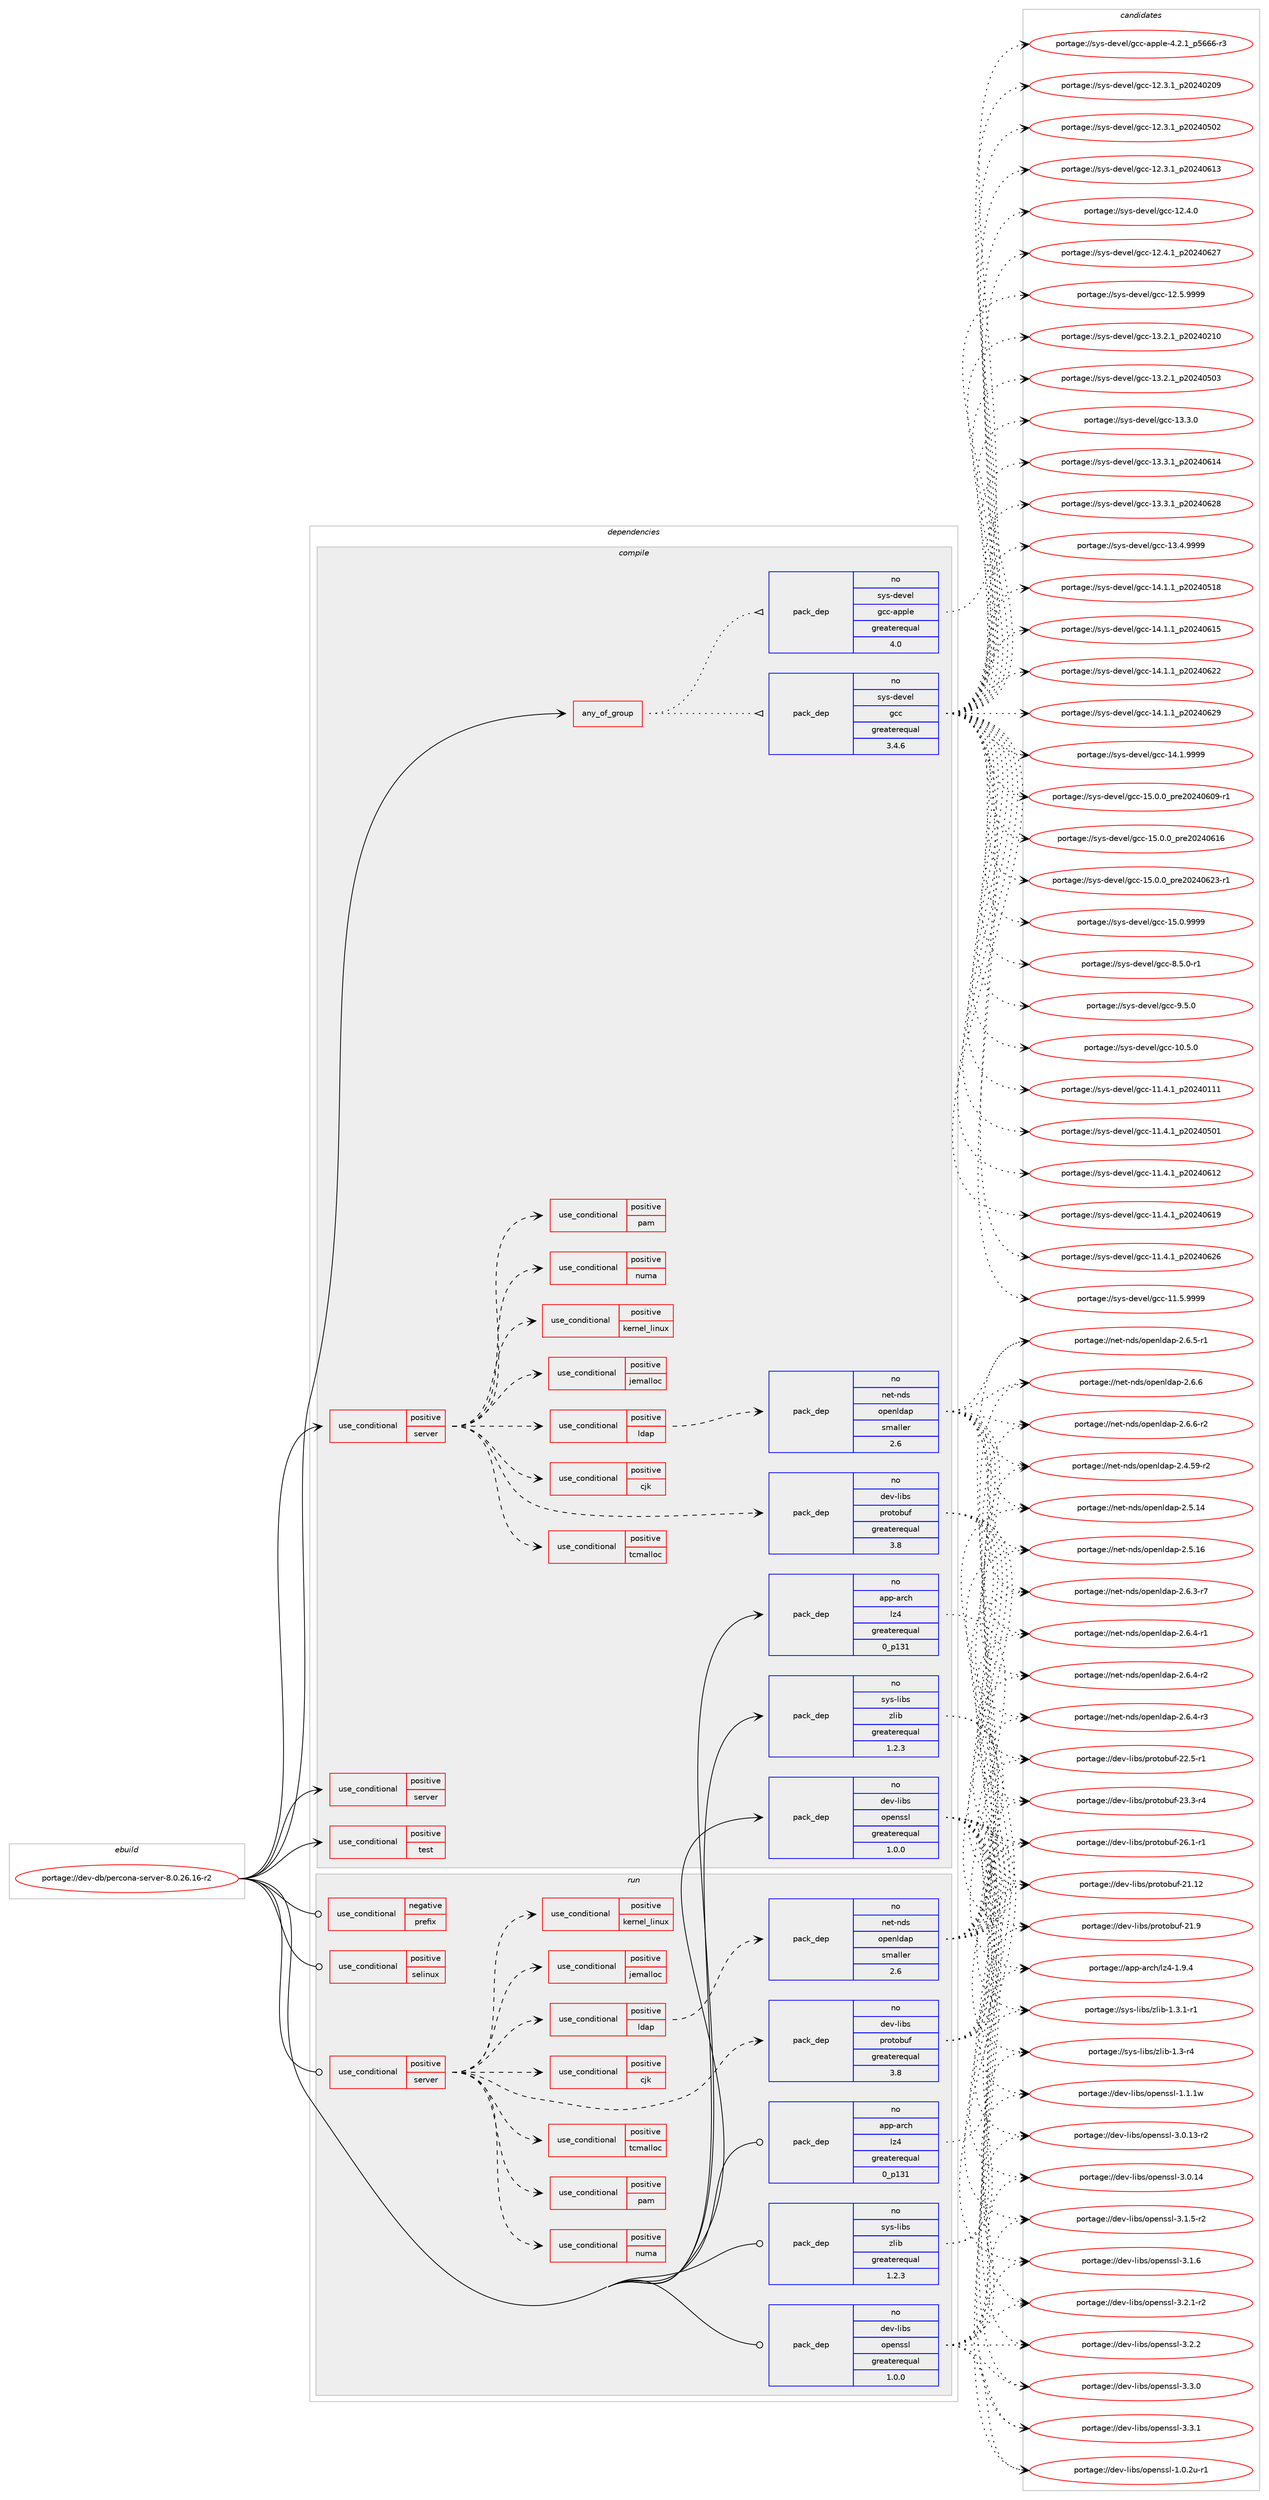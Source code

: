 digraph prolog {

# *************
# Graph options
# *************

newrank=true;
concentrate=true;
compound=true;
graph [rankdir=LR,fontname=Helvetica,fontsize=10,ranksep=1.5];#, ranksep=2.5, nodesep=0.2];
edge  [arrowhead=vee];
node  [fontname=Helvetica,fontsize=10];

# **********
# The ebuild
# **********

subgraph cluster_leftcol {
color=gray;
rank=same;
label=<<i>ebuild</i>>;
id [label="portage://dev-db/percona-server-8.0.26.16-r2", color=red, width=4, href="../dev-db/percona-server-8.0.26.16-r2.svg"];
}

# ****************
# The dependencies
# ****************

subgraph cluster_midcol {
color=gray;
label=<<i>dependencies</i>>;
subgraph cluster_compile {
fillcolor="#eeeeee";
style=filled;
label=<<i>compile</i>>;
subgraph any859 {
dependency31116 [label=<<TABLE BORDER="0" CELLBORDER="1" CELLSPACING="0" CELLPADDING="4"><TR><TD CELLPADDING="10">any_of_group</TD></TR></TABLE>>, shape=none, color=red];subgraph pack12798 {
dependency31117 [label=<<TABLE BORDER="0" CELLBORDER="1" CELLSPACING="0" CELLPADDING="4" WIDTH="220"><TR><TD ROWSPAN="6" CELLPADDING="30">pack_dep</TD></TR><TR><TD WIDTH="110">no</TD></TR><TR><TD>sys-devel</TD></TR><TR><TD>gcc</TD></TR><TR><TD>greaterequal</TD></TR><TR><TD>3.4.6</TD></TR></TABLE>>, shape=none, color=blue];
}
dependency31116:e -> dependency31117:w [weight=20,style="dotted",arrowhead="oinv"];
subgraph pack12799 {
dependency31118 [label=<<TABLE BORDER="0" CELLBORDER="1" CELLSPACING="0" CELLPADDING="4" WIDTH="220"><TR><TD ROWSPAN="6" CELLPADDING="30">pack_dep</TD></TR><TR><TD WIDTH="110">no</TD></TR><TR><TD>sys-devel</TD></TR><TR><TD>gcc-apple</TD></TR><TR><TD>greaterequal</TD></TR><TR><TD>4.0</TD></TR></TABLE>>, shape=none, color=blue];
}
dependency31116:e -> dependency31118:w [weight=20,style="dotted",arrowhead="oinv"];
}
id:e -> dependency31116:w [weight=20,style="solid",arrowhead="vee"];
subgraph cond17404 {
dependency31119 [label=<<TABLE BORDER="0" CELLBORDER="1" CELLSPACING="0" CELLPADDING="4"><TR><TD ROWSPAN="3" CELLPADDING="10">use_conditional</TD></TR><TR><TD>positive</TD></TR><TR><TD>server</TD></TR></TABLE>>, shape=none, color=red];
# *** BEGIN UNKNOWN DEPENDENCY TYPE (TODO) ***
# dependency31119 -> package_dependency(portage://dev-db/percona-server-8.0.26.16-r2,install,no,dev-libs,icu,none,[,,],any_same_slot,[])
# *** END UNKNOWN DEPENDENCY TYPE (TODO) ***

# *** BEGIN UNKNOWN DEPENDENCY TYPE (TODO) ***
# dependency31119 -> package_dependency(portage://dev-db/percona-server-8.0.26.16-r2,install,no,dev-libs,libevent,none,[,,],any_same_slot,[use(enable(ssl),none),use(enable(threads),positive)])
# *** END UNKNOWN DEPENDENCY TYPE (TODO) ***

subgraph pack12800 {
dependency31120 [label=<<TABLE BORDER="0" CELLBORDER="1" CELLSPACING="0" CELLPADDING="4" WIDTH="220"><TR><TD ROWSPAN="6" CELLPADDING="30">pack_dep</TD></TR><TR><TD WIDTH="110">no</TD></TR><TR><TD>dev-libs</TD></TR><TR><TD>protobuf</TD></TR><TR><TD>greaterequal</TD></TR><TR><TD>3.8</TD></TR></TABLE>>, shape=none, color=blue];
}
dependency31119:e -> dependency31120:w [weight=20,style="dashed",arrowhead="vee"];
# *** BEGIN UNKNOWN DEPENDENCY TYPE (TODO) ***
# dependency31119 -> package_dependency(portage://dev-db/percona-server-8.0.26.16-r2,install,no,net-libs,libtirpc,none,[,,],any_same_slot,[])
# *** END UNKNOWN DEPENDENCY TYPE (TODO) ***

# *** BEGIN UNKNOWN DEPENDENCY TYPE (TODO) ***
# dependency31119 -> package_dependency(portage://dev-db/percona-server-8.0.26.16-r2,install,no,net-misc,curl,none,[,,],any_same_slot,[])
# *** END UNKNOWN DEPENDENCY TYPE (TODO) ***

subgraph cond17405 {
dependency31121 [label=<<TABLE BORDER="0" CELLBORDER="1" CELLSPACING="0" CELLPADDING="4"><TR><TD ROWSPAN="3" CELLPADDING="10">use_conditional</TD></TR><TR><TD>positive</TD></TR><TR><TD>cjk</TD></TR></TABLE>>, shape=none, color=red];
# *** BEGIN UNKNOWN DEPENDENCY TYPE (TODO) ***
# dependency31121 -> package_dependency(portage://dev-db/percona-server-8.0.26.16-r2,install,no,app-text,mecab,none,[,,],any_same_slot,[])
# *** END UNKNOWN DEPENDENCY TYPE (TODO) ***

}
dependency31119:e -> dependency31121:w [weight=20,style="dashed",arrowhead="vee"];
subgraph cond17406 {
dependency31122 [label=<<TABLE BORDER="0" CELLBORDER="1" CELLSPACING="0" CELLPADDING="4"><TR><TD ROWSPAN="3" CELLPADDING="10">use_conditional</TD></TR><TR><TD>positive</TD></TR><TR><TD>ldap</TD></TR></TABLE>>, shape=none, color=red];
# *** BEGIN UNKNOWN DEPENDENCY TYPE (TODO) ***
# dependency31122 -> package_dependency(portage://dev-db/percona-server-8.0.26.16-r2,install,no,dev-libs,cyrus-sasl,none,[,,],[],[])
# *** END UNKNOWN DEPENDENCY TYPE (TODO) ***

subgraph pack12801 {
dependency31123 [label=<<TABLE BORDER="0" CELLBORDER="1" CELLSPACING="0" CELLPADDING="4" WIDTH="220"><TR><TD ROWSPAN="6" CELLPADDING="30">pack_dep</TD></TR><TR><TD WIDTH="110">no</TD></TR><TR><TD>net-nds</TD></TR><TR><TD>openldap</TD></TR><TR><TD>smaller</TD></TR><TR><TD>2.6</TD></TR></TABLE>>, shape=none, color=blue];
}
dependency31122:e -> dependency31123:w [weight=20,style="dashed",arrowhead="vee"];
}
dependency31119:e -> dependency31122:w [weight=20,style="dashed",arrowhead="vee"];
subgraph cond17407 {
dependency31124 [label=<<TABLE BORDER="0" CELLBORDER="1" CELLSPACING="0" CELLPADDING="4"><TR><TD ROWSPAN="3" CELLPADDING="10">use_conditional</TD></TR><TR><TD>positive</TD></TR><TR><TD>jemalloc</TD></TR></TABLE>>, shape=none, color=red];
# *** BEGIN UNKNOWN DEPENDENCY TYPE (TODO) ***
# dependency31124 -> package_dependency(portage://dev-db/percona-server-8.0.26.16-r2,install,no,dev-libs,jemalloc,none,[,,],[slot(0),equal],[])
# *** END UNKNOWN DEPENDENCY TYPE (TODO) ***

}
dependency31119:e -> dependency31124:w [weight=20,style="dashed",arrowhead="vee"];
subgraph cond17408 {
dependency31125 [label=<<TABLE BORDER="0" CELLBORDER="1" CELLSPACING="0" CELLPADDING="4"><TR><TD ROWSPAN="3" CELLPADDING="10">use_conditional</TD></TR><TR><TD>positive</TD></TR><TR><TD>kernel_linux</TD></TR></TABLE>>, shape=none, color=red];
# *** BEGIN UNKNOWN DEPENDENCY TYPE (TODO) ***
# dependency31125 -> package_dependency(portage://dev-db/percona-server-8.0.26.16-r2,install,no,dev-libs,libaio,none,[,,],[slot(0),equal],[])
# *** END UNKNOWN DEPENDENCY TYPE (TODO) ***

# *** BEGIN UNKNOWN DEPENDENCY TYPE (TODO) ***
# dependency31125 -> package_dependency(portage://dev-db/percona-server-8.0.26.16-r2,install,no,sys-process,procps,none,[,,],[slot(0),equal],[])
# *** END UNKNOWN DEPENDENCY TYPE (TODO) ***

}
dependency31119:e -> dependency31125:w [weight=20,style="dashed",arrowhead="vee"];
subgraph cond17409 {
dependency31126 [label=<<TABLE BORDER="0" CELLBORDER="1" CELLSPACING="0" CELLPADDING="4"><TR><TD ROWSPAN="3" CELLPADDING="10">use_conditional</TD></TR><TR><TD>positive</TD></TR><TR><TD>numa</TD></TR></TABLE>>, shape=none, color=red];
# *** BEGIN UNKNOWN DEPENDENCY TYPE (TODO) ***
# dependency31126 -> package_dependency(portage://dev-db/percona-server-8.0.26.16-r2,install,no,sys-process,numactl,none,[,,],[],[])
# *** END UNKNOWN DEPENDENCY TYPE (TODO) ***

}
dependency31119:e -> dependency31126:w [weight=20,style="dashed",arrowhead="vee"];
subgraph cond17410 {
dependency31127 [label=<<TABLE BORDER="0" CELLBORDER="1" CELLSPACING="0" CELLPADDING="4"><TR><TD ROWSPAN="3" CELLPADDING="10">use_conditional</TD></TR><TR><TD>positive</TD></TR><TR><TD>pam</TD></TR></TABLE>>, shape=none, color=red];
# *** BEGIN UNKNOWN DEPENDENCY TYPE (TODO) ***
# dependency31127 -> package_dependency(portage://dev-db/percona-server-8.0.26.16-r2,install,no,sys-libs,pam,none,[,,],[slot(0),equal],[])
# *** END UNKNOWN DEPENDENCY TYPE (TODO) ***

}
dependency31119:e -> dependency31127:w [weight=20,style="dashed",arrowhead="vee"];
subgraph cond17411 {
dependency31128 [label=<<TABLE BORDER="0" CELLBORDER="1" CELLSPACING="0" CELLPADDING="4"><TR><TD ROWSPAN="3" CELLPADDING="10">use_conditional</TD></TR><TR><TD>positive</TD></TR><TR><TD>tcmalloc</TD></TR></TABLE>>, shape=none, color=red];
# *** BEGIN UNKNOWN DEPENDENCY TYPE (TODO) ***
# dependency31128 -> package_dependency(portage://dev-db/percona-server-8.0.26.16-r2,install,no,dev-util,google-perftools,none,[,,],[slot(0),equal],[])
# *** END UNKNOWN DEPENDENCY TYPE (TODO) ***

}
dependency31119:e -> dependency31128:w [weight=20,style="dashed",arrowhead="vee"];
}
id:e -> dependency31119:w [weight=20,style="solid",arrowhead="vee"];
subgraph cond17412 {
dependency31129 [label=<<TABLE BORDER="0" CELLBORDER="1" CELLSPACING="0" CELLPADDING="4"><TR><TD ROWSPAN="3" CELLPADDING="10">use_conditional</TD></TR><TR><TD>positive</TD></TR><TR><TD>server</TD></TR></TABLE>>, shape=none, color=red];
# *** BEGIN UNKNOWN DEPENDENCY TYPE (TODO) ***
# dependency31129 -> package_dependency(portage://dev-db/percona-server-8.0.26.16-r2,install,no,net-libs,rpcsvc-proto,none,[,,],[],[])
# *** END UNKNOWN DEPENDENCY TYPE (TODO) ***

}
id:e -> dependency31129:w [weight=20,style="solid",arrowhead="vee"];
subgraph cond17413 {
dependency31130 [label=<<TABLE BORDER="0" CELLBORDER="1" CELLSPACING="0" CELLPADDING="4"><TR><TD ROWSPAN="3" CELLPADDING="10">use_conditional</TD></TR><TR><TD>positive</TD></TR><TR><TD>test</TD></TR></TABLE>>, shape=none, color=red];
# *** BEGIN UNKNOWN DEPENDENCY TYPE (TODO) ***
# dependency31130 -> package_dependency(portage://dev-db/percona-server-8.0.26.16-r2,install,no,acct-group,mysql,none,[,,],[],[])
# *** END UNKNOWN DEPENDENCY TYPE (TODO) ***

# *** BEGIN UNKNOWN DEPENDENCY TYPE (TODO) ***
# dependency31130 -> package_dependency(portage://dev-db/percona-server-8.0.26.16-r2,install,no,acct-user,mysql,none,[,,],[],[])
# *** END UNKNOWN DEPENDENCY TYPE (TODO) ***

# *** BEGIN UNKNOWN DEPENDENCY TYPE (TODO) ***
# dependency31130 -> package_dependency(portage://dev-db/percona-server-8.0.26.16-r2,install,no,dev-perl,JSON,none,[,,],[],[])
# *** END UNKNOWN DEPENDENCY TYPE (TODO) ***

}
id:e -> dependency31130:w [weight=20,style="solid",arrowhead="vee"];
# *** BEGIN UNKNOWN DEPENDENCY TYPE (TODO) ***
# id -> package_dependency(portage://dev-db/percona-server-8.0.26.16-r2,install,no,app-alternatives,yacc,none,[,,],[],[])
# *** END UNKNOWN DEPENDENCY TYPE (TODO) ***

subgraph pack12802 {
dependency31131 [label=<<TABLE BORDER="0" CELLBORDER="1" CELLSPACING="0" CELLPADDING="4" WIDTH="220"><TR><TD ROWSPAN="6" CELLPADDING="30">pack_dep</TD></TR><TR><TD WIDTH="110">no</TD></TR><TR><TD>app-arch</TD></TR><TR><TD>lz4</TD></TR><TR><TD>greaterequal</TD></TR><TR><TD>0_p131</TD></TR></TABLE>>, shape=none, color=blue];
}
id:e -> dependency31131:w [weight=20,style="solid",arrowhead="vee"];
# *** BEGIN UNKNOWN DEPENDENCY TYPE (TODO) ***
# id -> package_dependency(portage://dev-db/percona-server-8.0.26.16-r2,install,no,app-arch,zstd,none,[,,],any_same_slot,[])
# *** END UNKNOWN DEPENDENCY TYPE (TODO) ***

subgraph pack12803 {
dependency31132 [label=<<TABLE BORDER="0" CELLBORDER="1" CELLSPACING="0" CELLPADDING="4" WIDTH="220"><TR><TD ROWSPAN="6" CELLPADDING="30">pack_dep</TD></TR><TR><TD WIDTH="110">no</TD></TR><TR><TD>dev-libs</TD></TR><TR><TD>openssl</TD></TR><TR><TD>greaterequal</TD></TR><TR><TD>1.0.0</TD></TR></TABLE>>, shape=none, color=blue];
}
id:e -> dependency31132:w [weight=20,style="solid",arrowhead="vee"];
# *** BEGIN UNKNOWN DEPENDENCY TYPE (TODO) ***
# id -> package_dependency(portage://dev-db/percona-server-8.0.26.16-r2,install,no,sys-libs,ncurses,none,[,,],[slot(0),equal],[])
# *** END UNKNOWN DEPENDENCY TYPE (TODO) ***

subgraph pack12804 {
dependency31133 [label=<<TABLE BORDER="0" CELLBORDER="1" CELLSPACING="0" CELLPADDING="4" WIDTH="220"><TR><TD ROWSPAN="6" CELLPADDING="30">pack_dep</TD></TR><TR><TD WIDTH="110">no</TD></TR><TR><TD>sys-libs</TD></TR><TR><TD>zlib</TD></TR><TR><TD>greaterequal</TD></TR><TR><TD>1.2.3</TD></TR></TABLE>>, shape=none, color=blue];
}
id:e -> dependency31133:w [weight=20,style="solid",arrowhead="vee"];
}
subgraph cluster_compileandrun {
fillcolor="#eeeeee";
style=filled;
label=<<i>compile and run</i>>;
}
subgraph cluster_run {
fillcolor="#eeeeee";
style=filled;
label=<<i>run</i>>;
subgraph cond17414 {
dependency31134 [label=<<TABLE BORDER="0" CELLBORDER="1" CELLSPACING="0" CELLPADDING="4"><TR><TD ROWSPAN="3" CELLPADDING="10">use_conditional</TD></TR><TR><TD>negative</TD></TR><TR><TD>prefix</TD></TR></TABLE>>, shape=none, color=red];
# *** BEGIN UNKNOWN DEPENDENCY TYPE (TODO) ***
# dependency31134 -> package_dependency(portage://dev-db/percona-server-8.0.26.16-r2,run,no,acct-group,mysql,none,[,,],[],[])
# *** END UNKNOWN DEPENDENCY TYPE (TODO) ***

# *** BEGIN UNKNOWN DEPENDENCY TYPE (TODO) ***
# dependency31134 -> package_dependency(portage://dev-db/percona-server-8.0.26.16-r2,run,no,acct-user,mysql,none,[,,],[],[])
# *** END UNKNOWN DEPENDENCY TYPE (TODO) ***

# *** BEGIN UNKNOWN DEPENDENCY TYPE (TODO) ***
# dependency31134 -> package_dependency(portage://dev-db/percona-server-8.0.26.16-r2,run,no,dev-db,mysql-init-scripts,none,[,,],[],[])
# *** END UNKNOWN DEPENDENCY TYPE (TODO) ***

}
id:e -> dependency31134:w [weight=20,style="solid",arrowhead="odot"];
subgraph cond17415 {
dependency31135 [label=<<TABLE BORDER="0" CELLBORDER="1" CELLSPACING="0" CELLPADDING="4"><TR><TD ROWSPAN="3" CELLPADDING="10">use_conditional</TD></TR><TR><TD>positive</TD></TR><TR><TD>selinux</TD></TR></TABLE>>, shape=none, color=red];
# *** BEGIN UNKNOWN DEPENDENCY TYPE (TODO) ***
# dependency31135 -> package_dependency(portage://dev-db/percona-server-8.0.26.16-r2,run,no,sec-policy,selinux-mysql,none,[,,],[],[])
# *** END UNKNOWN DEPENDENCY TYPE (TODO) ***

}
id:e -> dependency31135:w [weight=20,style="solid",arrowhead="odot"];
subgraph cond17416 {
dependency31136 [label=<<TABLE BORDER="0" CELLBORDER="1" CELLSPACING="0" CELLPADDING="4"><TR><TD ROWSPAN="3" CELLPADDING="10">use_conditional</TD></TR><TR><TD>positive</TD></TR><TR><TD>server</TD></TR></TABLE>>, shape=none, color=red];
# *** BEGIN UNKNOWN DEPENDENCY TYPE (TODO) ***
# dependency31136 -> package_dependency(portage://dev-db/percona-server-8.0.26.16-r2,run,no,dev-libs,icu,none,[,,],any_same_slot,[])
# *** END UNKNOWN DEPENDENCY TYPE (TODO) ***

# *** BEGIN UNKNOWN DEPENDENCY TYPE (TODO) ***
# dependency31136 -> package_dependency(portage://dev-db/percona-server-8.0.26.16-r2,run,no,dev-libs,libevent,none,[,,],any_same_slot,[use(enable(ssl),none),use(enable(threads),positive)])
# *** END UNKNOWN DEPENDENCY TYPE (TODO) ***

subgraph pack12805 {
dependency31137 [label=<<TABLE BORDER="0" CELLBORDER="1" CELLSPACING="0" CELLPADDING="4" WIDTH="220"><TR><TD ROWSPAN="6" CELLPADDING="30">pack_dep</TD></TR><TR><TD WIDTH="110">no</TD></TR><TR><TD>dev-libs</TD></TR><TR><TD>protobuf</TD></TR><TR><TD>greaterequal</TD></TR><TR><TD>3.8</TD></TR></TABLE>>, shape=none, color=blue];
}
dependency31136:e -> dependency31137:w [weight=20,style="dashed",arrowhead="vee"];
# *** BEGIN UNKNOWN DEPENDENCY TYPE (TODO) ***
# dependency31136 -> package_dependency(portage://dev-db/percona-server-8.0.26.16-r2,run,no,net-libs,libtirpc,none,[,,],any_same_slot,[])
# *** END UNKNOWN DEPENDENCY TYPE (TODO) ***

# *** BEGIN UNKNOWN DEPENDENCY TYPE (TODO) ***
# dependency31136 -> package_dependency(portage://dev-db/percona-server-8.0.26.16-r2,run,no,net-misc,curl,none,[,,],any_same_slot,[])
# *** END UNKNOWN DEPENDENCY TYPE (TODO) ***

subgraph cond17417 {
dependency31138 [label=<<TABLE BORDER="0" CELLBORDER="1" CELLSPACING="0" CELLPADDING="4"><TR><TD ROWSPAN="3" CELLPADDING="10">use_conditional</TD></TR><TR><TD>positive</TD></TR><TR><TD>cjk</TD></TR></TABLE>>, shape=none, color=red];
# *** BEGIN UNKNOWN DEPENDENCY TYPE (TODO) ***
# dependency31138 -> package_dependency(portage://dev-db/percona-server-8.0.26.16-r2,run,no,app-text,mecab,none,[,,],any_same_slot,[])
# *** END UNKNOWN DEPENDENCY TYPE (TODO) ***

}
dependency31136:e -> dependency31138:w [weight=20,style="dashed",arrowhead="vee"];
subgraph cond17418 {
dependency31139 [label=<<TABLE BORDER="0" CELLBORDER="1" CELLSPACING="0" CELLPADDING="4"><TR><TD ROWSPAN="3" CELLPADDING="10">use_conditional</TD></TR><TR><TD>positive</TD></TR><TR><TD>ldap</TD></TR></TABLE>>, shape=none, color=red];
# *** BEGIN UNKNOWN DEPENDENCY TYPE (TODO) ***
# dependency31139 -> package_dependency(portage://dev-db/percona-server-8.0.26.16-r2,run,no,dev-libs,cyrus-sasl,none,[,,],[],[])
# *** END UNKNOWN DEPENDENCY TYPE (TODO) ***

subgraph pack12806 {
dependency31140 [label=<<TABLE BORDER="0" CELLBORDER="1" CELLSPACING="0" CELLPADDING="4" WIDTH="220"><TR><TD ROWSPAN="6" CELLPADDING="30">pack_dep</TD></TR><TR><TD WIDTH="110">no</TD></TR><TR><TD>net-nds</TD></TR><TR><TD>openldap</TD></TR><TR><TD>smaller</TD></TR><TR><TD>2.6</TD></TR></TABLE>>, shape=none, color=blue];
}
dependency31139:e -> dependency31140:w [weight=20,style="dashed",arrowhead="vee"];
}
dependency31136:e -> dependency31139:w [weight=20,style="dashed",arrowhead="vee"];
subgraph cond17419 {
dependency31141 [label=<<TABLE BORDER="0" CELLBORDER="1" CELLSPACING="0" CELLPADDING="4"><TR><TD ROWSPAN="3" CELLPADDING="10">use_conditional</TD></TR><TR><TD>positive</TD></TR><TR><TD>jemalloc</TD></TR></TABLE>>, shape=none, color=red];
# *** BEGIN UNKNOWN DEPENDENCY TYPE (TODO) ***
# dependency31141 -> package_dependency(portage://dev-db/percona-server-8.0.26.16-r2,run,no,dev-libs,jemalloc,none,[,,],[slot(0),equal],[])
# *** END UNKNOWN DEPENDENCY TYPE (TODO) ***

}
dependency31136:e -> dependency31141:w [weight=20,style="dashed",arrowhead="vee"];
subgraph cond17420 {
dependency31142 [label=<<TABLE BORDER="0" CELLBORDER="1" CELLSPACING="0" CELLPADDING="4"><TR><TD ROWSPAN="3" CELLPADDING="10">use_conditional</TD></TR><TR><TD>positive</TD></TR><TR><TD>kernel_linux</TD></TR></TABLE>>, shape=none, color=red];
# *** BEGIN UNKNOWN DEPENDENCY TYPE (TODO) ***
# dependency31142 -> package_dependency(portage://dev-db/percona-server-8.0.26.16-r2,run,no,dev-libs,libaio,none,[,,],[slot(0),equal],[])
# *** END UNKNOWN DEPENDENCY TYPE (TODO) ***

# *** BEGIN UNKNOWN DEPENDENCY TYPE (TODO) ***
# dependency31142 -> package_dependency(portage://dev-db/percona-server-8.0.26.16-r2,run,no,sys-process,procps,none,[,,],[slot(0),equal],[])
# *** END UNKNOWN DEPENDENCY TYPE (TODO) ***

}
dependency31136:e -> dependency31142:w [weight=20,style="dashed",arrowhead="vee"];
subgraph cond17421 {
dependency31143 [label=<<TABLE BORDER="0" CELLBORDER="1" CELLSPACING="0" CELLPADDING="4"><TR><TD ROWSPAN="3" CELLPADDING="10">use_conditional</TD></TR><TR><TD>positive</TD></TR><TR><TD>numa</TD></TR></TABLE>>, shape=none, color=red];
# *** BEGIN UNKNOWN DEPENDENCY TYPE (TODO) ***
# dependency31143 -> package_dependency(portage://dev-db/percona-server-8.0.26.16-r2,run,no,sys-process,numactl,none,[,,],[],[])
# *** END UNKNOWN DEPENDENCY TYPE (TODO) ***

}
dependency31136:e -> dependency31143:w [weight=20,style="dashed",arrowhead="vee"];
subgraph cond17422 {
dependency31144 [label=<<TABLE BORDER="0" CELLBORDER="1" CELLSPACING="0" CELLPADDING="4"><TR><TD ROWSPAN="3" CELLPADDING="10">use_conditional</TD></TR><TR><TD>positive</TD></TR><TR><TD>pam</TD></TR></TABLE>>, shape=none, color=red];
# *** BEGIN UNKNOWN DEPENDENCY TYPE (TODO) ***
# dependency31144 -> package_dependency(portage://dev-db/percona-server-8.0.26.16-r2,run,no,sys-libs,pam,none,[,,],[slot(0),equal],[])
# *** END UNKNOWN DEPENDENCY TYPE (TODO) ***

}
dependency31136:e -> dependency31144:w [weight=20,style="dashed",arrowhead="vee"];
subgraph cond17423 {
dependency31145 [label=<<TABLE BORDER="0" CELLBORDER="1" CELLSPACING="0" CELLPADDING="4"><TR><TD ROWSPAN="3" CELLPADDING="10">use_conditional</TD></TR><TR><TD>positive</TD></TR><TR><TD>tcmalloc</TD></TR></TABLE>>, shape=none, color=red];
# *** BEGIN UNKNOWN DEPENDENCY TYPE (TODO) ***
# dependency31145 -> package_dependency(portage://dev-db/percona-server-8.0.26.16-r2,run,no,dev-util,google-perftools,none,[,,],[slot(0),equal],[])
# *** END UNKNOWN DEPENDENCY TYPE (TODO) ***

}
dependency31136:e -> dependency31145:w [weight=20,style="dashed",arrowhead="vee"];
}
id:e -> dependency31136:w [weight=20,style="solid",arrowhead="odot"];
subgraph pack12807 {
dependency31146 [label=<<TABLE BORDER="0" CELLBORDER="1" CELLSPACING="0" CELLPADDING="4" WIDTH="220"><TR><TD ROWSPAN="6" CELLPADDING="30">pack_dep</TD></TR><TR><TD WIDTH="110">no</TD></TR><TR><TD>app-arch</TD></TR><TR><TD>lz4</TD></TR><TR><TD>greaterequal</TD></TR><TR><TD>0_p131</TD></TR></TABLE>>, shape=none, color=blue];
}
id:e -> dependency31146:w [weight=20,style="solid",arrowhead="odot"];
# *** BEGIN UNKNOWN DEPENDENCY TYPE (TODO) ***
# id -> package_dependency(portage://dev-db/percona-server-8.0.26.16-r2,run,no,app-arch,zstd,none,[,,],any_same_slot,[])
# *** END UNKNOWN DEPENDENCY TYPE (TODO) ***

subgraph pack12808 {
dependency31147 [label=<<TABLE BORDER="0" CELLBORDER="1" CELLSPACING="0" CELLPADDING="4" WIDTH="220"><TR><TD ROWSPAN="6" CELLPADDING="30">pack_dep</TD></TR><TR><TD WIDTH="110">no</TD></TR><TR><TD>dev-libs</TD></TR><TR><TD>openssl</TD></TR><TR><TD>greaterequal</TD></TR><TR><TD>1.0.0</TD></TR></TABLE>>, shape=none, color=blue];
}
id:e -> dependency31147:w [weight=20,style="solid",arrowhead="odot"];
# *** BEGIN UNKNOWN DEPENDENCY TYPE (TODO) ***
# id -> package_dependency(portage://dev-db/percona-server-8.0.26.16-r2,run,no,sys-libs,ncurses,none,[,,],[slot(0),equal],[])
# *** END UNKNOWN DEPENDENCY TYPE (TODO) ***

subgraph pack12809 {
dependency31148 [label=<<TABLE BORDER="0" CELLBORDER="1" CELLSPACING="0" CELLPADDING="4" WIDTH="220"><TR><TD ROWSPAN="6" CELLPADDING="30">pack_dep</TD></TR><TR><TD WIDTH="110">no</TD></TR><TR><TD>sys-libs</TD></TR><TR><TD>zlib</TD></TR><TR><TD>greaterequal</TD></TR><TR><TD>1.2.3</TD></TR></TABLE>>, shape=none, color=blue];
}
id:e -> dependency31148:w [weight=20,style="solid",arrowhead="odot"];
# *** BEGIN UNKNOWN DEPENDENCY TYPE (TODO) ***
# id -> package_dependency(portage://dev-db/percona-server-8.0.26.16-r2,run,weak,dev-db,mariadb,none,[,,],[],[])
# *** END UNKNOWN DEPENDENCY TYPE (TODO) ***

# *** BEGIN UNKNOWN DEPENDENCY TYPE (TODO) ***
# id -> package_dependency(portage://dev-db/percona-server-8.0.26.16-r2,run,weak,dev-db,mariadb-galera,none,[,,],[],[])
# *** END UNKNOWN DEPENDENCY TYPE (TODO) ***

# *** BEGIN UNKNOWN DEPENDENCY TYPE (TODO) ***
# id -> package_dependency(portage://dev-db/percona-server-8.0.26.16-r2,run,weak,dev-db,mysql,none,[,,],[],[])
# *** END UNKNOWN DEPENDENCY TYPE (TODO) ***

# *** BEGIN UNKNOWN DEPENDENCY TYPE (TODO) ***
# id -> package_dependency(portage://dev-db/percona-server-8.0.26.16-r2,run,weak,dev-db,mysql-cluster,none,[,,],[],[])
# *** END UNKNOWN DEPENDENCY TYPE (TODO) ***

# *** BEGIN UNKNOWN DEPENDENCY TYPE (TODO) ***
# id -> package_dependency(portage://dev-db/percona-server-8.0.26.16-r2,run,weak,dev-db,percona-server,none,[,,],[slot(0)],[])
# *** END UNKNOWN DEPENDENCY TYPE (TODO) ***

# *** BEGIN UNKNOWN DEPENDENCY TYPE (TODO) ***
# id -> package_dependency(portage://dev-db/percona-server-8.0.26.16-r2,run,weak,dev-db,percona-server,none,[,,],[slot(5.7)],[])
# *** END UNKNOWN DEPENDENCY TYPE (TODO) ***

}
}

# **************
# The candidates
# **************

subgraph cluster_choices {
rank=same;
color=gray;
label=<<i>candidates</i>>;

subgraph choice12798 {
color=black;
nodesep=1;
choice1151211154510010111810110847103999945494846534648 [label="portage://sys-devel/gcc-10.5.0", color=red, width=4,href="../sys-devel/gcc-10.5.0.svg"];
choice1151211154510010111810110847103999945494946524649951125048505248494949 [label="portage://sys-devel/gcc-11.4.1_p20240111", color=red, width=4,href="../sys-devel/gcc-11.4.1_p20240111.svg"];
choice1151211154510010111810110847103999945494946524649951125048505248534849 [label="portage://sys-devel/gcc-11.4.1_p20240501", color=red, width=4,href="../sys-devel/gcc-11.4.1_p20240501.svg"];
choice1151211154510010111810110847103999945494946524649951125048505248544950 [label="portage://sys-devel/gcc-11.4.1_p20240612", color=red, width=4,href="../sys-devel/gcc-11.4.1_p20240612.svg"];
choice1151211154510010111810110847103999945494946524649951125048505248544957 [label="portage://sys-devel/gcc-11.4.1_p20240619", color=red, width=4,href="../sys-devel/gcc-11.4.1_p20240619.svg"];
choice1151211154510010111810110847103999945494946524649951125048505248545054 [label="portage://sys-devel/gcc-11.4.1_p20240626", color=red, width=4,href="../sys-devel/gcc-11.4.1_p20240626.svg"];
choice1151211154510010111810110847103999945494946534657575757 [label="portage://sys-devel/gcc-11.5.9999", color=red, width=4,href="../sys-devel/gcc-11.5.9999.svg"];
choice1151211154510010111810110847103999945495046514649951125048505248504857 [label="portage://sys-devel/gcc-12.3.1_p20240209", color=red, width=4,href="../sys-devel/gcc-12.3.1_p20240209.svg"];
choice1151211154510010111810110847103999945495046514649951125048505248534850 [label="portage://sys-devel/gcc-12.3.1_p20240502", color=red, width=4,href="../sys-devel/gcc-12.3.1_p20240502.svg"];
choice1151211154510010111810110847103999945495046514649951125048505248544951 [label="portage://sys-devel/gcc-12.3.1_p20240613", color=red, width=4,href="../sys-devel/gcc-12.3.1_p20240613.svg"];
choice1151211154510010111810110847103999945495046524648 [label="portage://sys-devel/gcc-12.4.0", color=red, width=4,href="../sys-devel/gcc-12.4.0.svg"];
choice1151211154510010111810110847103999945495046524649951125048505248545055 [label="portage://sys-devel/gcc-12.4.1_p20240627", color=red, width=4,href="../sys-devel/gcc-12.4.1_p20240627.svg"];
choice1151211154510010111810110847103999945495046534657575757 [label="portage://sys-devel/gcc-12.5.9999", color=red, width=4,href="../sys-devel/gcc-12.5.9999.svg"];
choice1151211154510010111810110847103999945495146504649951125048505248504948 [label="portage://sys-devel/gcc-13.2.1_p20240210", color=red, width=4,href="../sys-devel/gcc-13.2.1_p20240210.svg"];
choice1151211154510010111810110847103999945495146504649951125048505248534851 [label="portage://sys-devel/gcc-13.2.1_p20240503", color=red, width=4,href="../sys-devel/gcc-13.2.1_p20240503.svg"];
choice1151211154510010111810110847103999945495146514648 [label="portage://sys-devel/gcc-13.3.0", color=red, width=4,href="../sys-devel/gcc-13.3.0.svg"];
choice1151211154510010111810110847103999945495146514649951125048505248544952 [label="portage://sys-devel/gcc-13.3.1_p20240614", color=red, width=4,href="../sys-devel/gcc-13.3.1_p20240614.svg"];
choice1151211154510010111810110847103999945495146514649951125048505248545056 [label="portage://sys-devel/gcc-13.3.1_p20240628", color=red, width=4,href="../sys-devel/gcc-13.3.1_p20240628.svg"];
choice1151211154510010111810110847103999945495146524657575757 [label="portage://sys-devel/gcc-13.4.9999", color=red, width=4,href="../sys-devel/gcc-13.4.9999.svg"];
choice1151211154510010111810110847103999945495246494649951125048505248534956 [label="portage://sys-devel/gcc-14.1.1_p20240518", color=red, width=4,href="../sys-devel/gcc-14.1.1_p20240518.svg"];
choice1151211154510010111810110847103999945495246494649951125048505248544953 [label="portage://sys-devel/gcc-14.1.1_p20240615", color=red, width=4,href="../sys-devel/gcc-14.1.1_p20240615.svg"];
choice1151211154510010111810110847103999945495246494649951125048505248545050 [label="portage://sys-devel/gcc-14.1.1_p20240622", color=red, width=4,href="../sys-devel/gcc-14.1.1_p20240622.svg"];
choice1151211154510010111810110847103999945495246494649951125048505248545057 [label="portage://sys-devel/gcc-14.1.1_p20240629", color=red, width=4,href="../sys-devel/gcc-14.1.1_p20240629.svg"];
choice1151211154510010111810110847103999945495246494657575757 [label="portage://sys-devel/gcc-14.1.9999", color=red, width=4,href="../sys-devel/gcc-14.1.9999.svg"];
choice11512111545100101118101108471039999454953464846489511211410150485052485448574511449 [label="portage://sys-devel/gcc-15.0.0_pre20240609-r1", color=red, width=4,href="../sys-devel/gcc-15.0.0_pre20240609-r1.svg"];
choice1151211154510010111810110847103999945495346484648951121141015048505248544954 [label="portage://sys-devel/gcc-15.0.0_pre20240616", color=red, width=4,href="../sys-devel/gcc-15.0.0_pre20240616.svg"];
choice11512111545100101118101108471039999454953464846489511211410150485052485450514511449 [label="portage://sys-devel/gcc-15.0.0_pre20240623-r1", color=red, width=4,href="../sys-devel/gcc-15.0.0_pre20240623-r1.svg"];
choice1151211154510010111810110847103999945495346484657575757 [label="portage://sys-devel/gcc-15.0.9999", color=red, width=4,href="../sys-devel/gcc-15.0.9999.svg"];
choice115121115451001011181011084710399994556465346484511449 [label="portage://sys-devel/gcc-8.5.0-r1", color=red, width=4,href="../sys-devel/gcc-8.5.0-r1.svg"];
choice11512111545100101118101108471039999455746534648 [label="portage://sys-devel/gcc-9.5.0", color=red, width=4,href="../sys-devel/gcc-9.5.0.svg"];
dependency31117:e -> choice1151211154510010111810110847103999945494846534648:w [style=dotted,weight="100"];
dependency31117:e -> choice1151211154510010111810110847103999945494946524649951125048505248494949:w [style=dotted,weight="100"];
dependency31117:e -> choice1151211154510010111810110847103999945494946524649951125048505248534849:w [style=dotted,weight="100"];
dependency31117:e -> choice1151211154510010111810110847103999945494946524649951125048505248544950:w [style=dotted,weight="100"];
dependency31117:e -> choice1151211154510010111810110847103999945494946524649951125048505248544957:w [style=dotted,weight="100"];
dependency31117:e -> choice1151211154510010111810110847103999945494946524649951125048505248545054:w [style=dotted,weight="100"];
dependency31117:e -> choice1151211154510010111810110847103999945494946534657575757:w [style=dotted,weight="100"];
dependency31117:e -> choice1151211154510010111810110847103999945495046514649951125048505248504857:w [style=dotted,weight="100"];
dependency31117:e -> choice1151211154510010111810110847103999945495046514649951125048505248534850:w [style=dotted,weight="100"];
dependency31117:e -> choice1151211154510010111810110847103999945495046514649951125048505248544951:w [style=dotted,weight="100"];
dependency31117:e -> choice1151211154510010111810110847103999945495046524648:w [style=dotted,weight="100"];
dependency31117:e -> choice1151211154510010111810110847103999945495046524649951125048505248545055:w [style=dotted,weight="100"];
dependency31117:e -> choice1151211154510010111810110847103999945495046534657575757:w [style=dotted,weight="100"];
dependency31117:e -> choice1151211154510010111810110847103999945495146504649951125048505248504948:w [style=dotted,weight="100"];
dependency31117:e -> choice1151211154510010111810110847103999945495146504649951125048505248534851:w [style=dotted,weight="100"];
dependency31117:e -> choice1151211154510010111810110847103999945495146514648:w [style=dotted,weight="100"];
dependency31117:e -> choice1151211154510010111810110847103999945495146514649951125048505248544952:w [style=dotted,weight="100"];
dependency31117:e -> choice1151211154510010111810110847103999945495146514649951125048505248545056:w [style=dotted,weight="100"];
dependency31117:e -> choice1151211154510010111810110847103999945495146524657575757:w [style=dotted,weight="100"];
dependency31117:e -> choice1151211154510010111810110847103999945495246494649951125048505248534956:w [style=dotted,weight="100"];
dependency31117:e -> choice1151211154510010111810110847103999945495246494649951125048505248544953:w [style=dotted,weight="100"];
dependency31117:e -> choice1151211154510010111810110847103999945495246494649951125048505248545050:w [style=dotted,weight="100"];
dependency31117:e -> choice1151211154510010111810110847103999945495246494649951125048505248545057:w [style=dotted,weight="100"];
dependency31117:e -> choice1151211154510010111810110847103999945495246494657575757:w [style=dotted,weight="100"];
dependency31117:e -> choice11512111545100101118101108471039999454953464846489511211410150485052485448574511449:w [style=dotted,weight="100"];
dependency31117:e -> choice1151211154510010111810110847103999945495346484648951121141015048505248544954:w [style=dotted,weight="100"];
dependency31117:e -> choice11512111545100101118101108471039999454953464846489511211410150485052485450514511449:w [style=dotted,weight="100"];
dependency31117:e -> choice1151211154510010111810110847103999945495346484657575757:w [style=dotted,weight="100"];
dependency31117:e -> choice115121115451001011181011084710399994556465346484511449:w [style=dotted,weight="100"];
dependency31117:e -> choice11512111545100101118101108471039999455746534648:w [style=dotted,weight="100"];
}
subgraph choice12799 {
color=black;
nodesep=1;
choice11512111545100101118101108471039999459711211210810145524650464995112535454544511451 [label="portage://sys-devel/gcc-apple-4.2.1_p5666-r3", color=red, width=4,href="../sys-devel/gcc-apple-4.2.1_p5666-r3.svg"];
dependency31118:e -> choice11512111545100101118101108471039999459711211210810145524650464995112535454544511451:w [style=dotted,weight="100"];
}
subgraph choice12800 {
color=black;
nodesep=1;
choice10010111845108105981154711211411111611198117102455049464950 [label="portage://dev-libs/protobuf-21.12", color=red, width=4,href="../dev-libs/protobuf-21.12.svg"];
choice100101118451081059811547112114111116111981171024550494657 [label="portage://dev-libs/protobuf-21.9", color=red, width=4,href="../dev-libs/protobuf-21.9.svg"];
choice1001011184510810598115471121141111161119811710245505046534511449 [label="portage://dev-libs/protobuf-22.5-r1", color=red, width=4,href="../dev-libs/protobuf-22.5-r1.svg"];
choice1001011184510810598115471121141111161119811710245505146514511452 [label="portage://dev-libs/protobuf-23.3-r4", color=red, width=4,href="../dev-libs/protobuf-23.3-r4.svg"];
choice1001011184510810598115471121141111161119811710245505446494511449 [label="portage://dev-libs/protobuf-26.1-r1", color=red, width=4,href="../dev-libs/protobuf-26.1-r1.svg"];
dependency31120:e -> choice10010111845108105981154711211411111611198117102455049464950:w [style=dotted,weight="100"];
dependency31120:e -> choice100101118451081059811547112114111116111981171024550494657:w [style=dotted,weight="100"];
dependency31120:e -> choice1001011184510810598115471121141111161119811710245505046534511449:w [style=dotted,weight="100"];
dependency31120:e -> choice1001011184510810598115471121141111161119811710245505146514511452:w [style=dotted,weight="100"];
dependency31120:e -> choice1001011184510810598115471121141111161119811710245505446494511449:w [style=dotted,weight="100"];
}
subgraph choice12801 {
color=black;
nodesep=1;
choice110101116451101001154711111210111010810097112455046524653574511450 [label="portage://net-nds/openldap-2.4.59-r2", color=red, width=4,href="../net-nds/openldap-2.4.59-r2.svg"];
choice11010111645110100115471111121011101081009711245504653464952 [label="portage://net-nds/openldap-2.5.14", color=red, width=4,href="../net-nds/openldap-2.5.14.svg"];
choice11010111645110100115471111121011101081009711245504653464954 [label="portage://net-nds/openldap-2.5.16", color=red, width=4,href="../net-nds/openldap-2.5.16.svg"];
choice1101011164511010011547111112101110108100971124550465446514511455 [label="portage://net-nds/openldap-2.6.3-r7", color=red, width=4,href="../net-nds/openldap-2.6.3-r7.svg"];
choice1101011164511010011547111112101110108100971124550465446524511449 [label="portage://net-nds/openldap-2.6.4-r1", color=red, width=4,href="../net-nds/openldap-2.6.4-r1.svg"];
choice1101011164511010011547111112101110108100971124550465446524511450 [label="portage://net-nds/openldap-2.6.4-r2", color=red, width=4,href="../net-nds/openldap-2.6.4-r2.svg"];
choice1101011164511010011547111112101110108100971124550465446524511451 [label="portage://net-nds/openldap-2.6.4-r3", color=red, width=4,href="../net-nds/openldap-2.6.4-r3.svg"];
choice1101011164511010011547111112101110108100971124550465446534511449 [label="portage://net-nds/openldap-2.6.5-r1", color=red, width=4,href="../net-nds/openldap-2.6.5-r1.svg"];
choice110101116451101001154711111210111010810097112455046544654 [label="portage://net-nds/openldap-2.6.6", color=red, width=4,href="../net-nds/openldap-2.6.6.svg"];
choice1101011164511010011547111112101110108100971124550465446544511450 [label="portage://net-nds/openldap-2.6.6-r2", color=red, width=4,href="../net-nds/openldap-2.6.6-r2.svg"];
dependency31123:e -> choice110101116451101001154711111210111010810097112455046524653574511450:w [style=dotted,weight="100"];
dependency31123:e -> choice11010111645110100115471111121011101081009711245504653464952:w [style=dotted,weight="100"];
dependency31123:e -> choice11010111645110100115471111121011101081009711245504653464954:w [style=dotted,weight="100"];
dependency31123:e -> choice1101011164511010011547111112101110108100971124550465446514511455:w [style=dotted,weight="100"];
dependency31123:e -> choice1101011164511010011547111112101110108100971124550465446524511449:w [style=dotted,weight="100"];
dependency31123:e -> choice1101011164511010011547111112101110108100971124550465446524511450:w [style=dotted,weight="100"];
dependency31123:e -> choice1101011164511010011547111112101110108100971124550465446524511451:w [style=dotted,weight="100"];
dependency31123:e -> choice1101011164511010011547111112101110108100971124550465446534511449:w [style=dotted,weight="100"];
dependency31123:e -> choice110101116451101001154711111210111010810097112455046544654:w [style=dotted,weight="100"];
dependency31123:e -> choice1101011164511010011547111112101110108100971124550465446544511450:w [style=dotted,weight="100"];
}
subgraph choice12802 {
color=black;
nodesep=1;
choice971121124597114991044710812252454946574652 [label="portage://app-arch/lz4-1.9.4", color=red, width=4,href="../app-arch/lz4-1.9.4.svg"];
dependency31131:e -> choice971121124597114991044710812252454946574652:w [style=dotted,weight="100"];
}
subgraph choice12803 {
color=black;
nodesep=1;
choice1001011184510810598115471111121011101151151084549464846501174511449 [label="portage://dev-libs/openssl-1.0.2u-r1", color=red, width=4,href="../dev-libs/openssl-1.0.2u-r1.svg"];
choice100101118451081059811547111112101110115115108454946494649119 [label="portage://dev-libs/openssl-1.1.1w", color=red, width=4,href="../dev-libs/openssl-1.1.1w.svg"];
choice100101118451081059811547111112101110115115108455146484649514511450 [label="portage://dev-libs/openssl-3.0.13-r2", color=red, width=4,href="../dev-libs/openssl-3.0.13-r2.svg"];
choice10010111845108105981154711111210111011511510845514648464952 [label="portage://dev-libs/openssl-3.0.14", color=red, width=4,href="../dev-libs/openssl-3.0.14.svg"];
choice1001011184510810598115471111121011101151151084551464946534511450 [label="portage://dev-libs/openssl-3.1.5-r2", color=red, width=4,href="../dev-libs/openssl-3.1.5-r2.svg"];
choice100101118451081059811547111112101110115115108455146494654 [label="portage://dev-libs/openssl-3.1.6", color=red, width=4,href="../dev-libs/openssl-3.1.6.svg"];
choice1001011184510810598115471111121011101151151084551465046494511450 [label="portage://dev-libs/openssl-3.2.1-r2", color=red, width=4,href="../dev-libs/openssl-3.2.1-r2.svg"];
choice100101118451081059811547111112101110115115108455146504650 [label="portage://dev-libs/openssl-3.2.2", color=red, width=4,href="../dev-libs/openssl-3.2.2.svg"];
choice100101118451081059811547111112101110115115108455146514648 [label="portage://dev-libs/openssl-3.3.0", color=red, width=4,href="../dev-libs/openssl-3.3.0.svg"];
choice100101118451081059811547111112101110115115108455146514649 [label="portage://dev-libs/openssl-3.3.1", color=red, width=4,href="../dev-libs/openssl-3.3.1.svg"];
dependency31132:e -> choice1001011184510810598115471111121011101151151084549464846501174511449:w [style=dotted,weight="100"];
dependency31132:e -> choice100101118451081059811547111112101110115115108454946494649119:w [style=dotted,weight="100"];
dependency31132:e -> choice100101118451081059811547111112101110115115108455146484649514511450:w [style=dotted,weight="100"];
dependency31132:e -> choice10010111845108105981154711111210111011511510845514648464952:w [style=dotted,weight="100"];
dependency31132:e -> choice1001011184510810598115471111121011101151151084551464946534511450:w [style=dotted,weight="100"];
dependency31132:e -> choice100101118451081059811547111112101110115115108455146494654:w [style=dotted,weight="100"];
dependency31132:e -> choice1001011184510810598115471111121011101151151084551465046494511450:w [style=dotted,weight="100"];
dependency31132:e -> choice100101118451081059811547111112101110115115108455146504650:w [style=dotted,weight="100"];
dependency31132:e -> choice100101118451081059811547111112101110115115108455146514648:w [style=dotted,weight="100"];
dependency31132:e -> choice100101118451081059811547111112101110115115108455146514649:w [style=dotted,weight="100"];
}
subgraph choice12804 {
color=black;
nodesep=1;
choice11512111545108105981154712210810598454946514511452 [label="portage://sys-libs/zlib-1.3-r4", color=red, width=4,href="../sys-libs/zlib-1.3-r4.svg"];
choice115121115451081059811547122108105984549465146494511449 [label="portage://sys-libs/zlib-1.3.1-r1", color=red, width=4,href="../sys-libs/zlib-1.3.1-r1.svg"];
dependency31133:e -> choice11512111545108105981154712210810598454946514511452:w [style=dotted,weight="100"];
dependency31133:e -> choice115121115451081059811547122108105984549465146494511449:w [style=dotted,weight="100"];
}
subgraph choice12805 {
color=black;
nodesep=1;
choice10010111845108105981154711211411111611198117102455049464950 [label="portage://dev-libs/protobuf-21.12", color=red, width=4,href="../dev-libs/protobuf-21.12.svg"];
choice100101118451081059811547112114111116111981171024550494657 [label="portage://dev-libs/protobuf-21.9", color=red, width=4,href="../dev-libs/protobuf-21.9.svg"];
choice1001011184510810598115471121141111161119811710245505046534511449 [label="portage://dev-libs/protobuf-22.5-r1", color=red, width=4,href="../dev-libs/protobuf-22.5-r1.svg"];
choice1001011184510810598115471121141111161119811710245505146514511452 [label="portage://dev-libs/protobuf-23.3-r4", color=red, width=4,href="../dev-libs/protobuf-23.3-r4.svg"];
choice1001011184510810598115471121141111161119811710245505446494511449 [label="portage://dev-libs/protobuf-26.1-r1", color=red, width=4,href="../dev-libs/protobuf-26.1-r1.svg"];
dependency31137:e -> choice10010111845108105981154711211411111611198117102455049464950:w [style=dotted,weight="100"];
dependency31137:e -> choice100101118451081059811547112114111116111981171024550494657:w [style=dotted,weight="100"];
dependency31137:e -> choice1001011184510810598115471121141111161119811710245505046534511449:w [style=dotted,weight="100"];
dependency31137:e -> choice1001011184510810598115471121141111161119811710245505146514511452:w [style=dotted,weight="100"];
dependency31137:e -> choice1001011184510810598115471121141111161119811710245505446494511449:w [style=dotted,weight="100"];
}
subgraph choice12806 {
color=black;
nodesep=1;
choice110101116451101001154711111210111010810097112455046524653574511450 [label="portage://net-nds/openldap-2.4.59-r2", color=red, width=4,href="../net-nds/openldap-2.4.59-r2.svg"];
choice11010111645110100115471111121011101081009711245504653464952 [label="portage://net-nds/openldap-2.5.14", color=red, width=4,href="../net-nds/openldap-2.5.14.svg"];
choice11010111645110100115471111121011101081009711245504653464954 [label="portage://net-nds/openldap-2.5.16", color=red, width=4,href="../net-nds/openldap-2.5.16.svg"];
choice1101011164511010011547111112101110108100971124550465446514511455 [label="portage://net-nds/openldap-2.6.3-r7", color=red, width=4,href="../net-nds/openldap-2.6.3-r7.svg"];
choice1101011164511010011547111112101110108100971124550465446524511449 [label="portage://net-nds/openldap-2.6.4-r1", color=red, width=4,href="../net-nds/openldap-2.6.4-r1.svg"];
choice1101011164511010011547111112101110108100971124550465446524511450 [label="portage://net-nds/openldap-2.6.4-r2", color=red, width=4,href="../net-nds/openldap-2.6.4-r2.svg"];
choice1101011164511010011547111112101110108100971124550465446524511451 [label="portage://net-nds/openldap-2.6.4-r3", color=red, width=4,href="../net-nds/openldap-2.6.4-r3.svg"];
choice1101011164511010011547111112101110108100971124550465446534511449 [label="portage://net-nds/openldap-2.6.5-r1", color=red, width=4,href="../net-nds/openldap-2.6.5-r1.svg"];
choice110101116451101001154711111210111010810097112455046544654 [label="portage://net-nds/openldap-2.6.6", color=red, width=4,href="../net-nds/openldap-2.6.6.svg"];
choice1101011164511010011547111112101110108100971124550465446544511450 [label="portage://net-nds/openldap-2.6.6-r2", color=red, width=4,href="../net-nds/openldap-2.6.6-r2.svg"];
dependency31140:e -> choice110101116451101001154711111210111010810097112455046524653574511450:w [style=dotted,weight="100"];
dependency31140:e -> choice11010111645110100115471111121011101081009711245504653464952:w [style=dotted,weight="100"];
dependency31140:e -> choice11010111645110100115471111121011101081009711245504653464954:w [style=dotted,weight="100"];
dependency31140:e -> choice1101011164511010011547111112101110108100971124550465446514511455:w [style=dotted,weight="100"];
dependency31140:e -> choice1101011164511010011547111112101110108100971124550465446524511449:w [style=dotted,weight="100"];
dependency31140:e -> choice1101011164511010011547111112101110108100971124550465446524511450:w [style=dotted,weight="100"];
dependency31140:e -> choice1101011164511010011547111112101110108100971124550465446524511451:w [style=dotted,weight="100"];
dependency31140:e -> choice1101011164511010011547111112101110108100971124550465446534511449:w [style=dotted,weight="100"];
dependency31140:e -> choice110101116451101001154711111210111010810097112455046544654:w [style=dotted,weight="100"];
dependency31140:e -> choice1101011164511010011547111112101110108100971124550465446544511450:w [style=dotted,weight="100"];
}
subgraph choice12807 {
color=black;
nodesep=1;
choice971121124597114991044710812252454946574652 [label="portage://app-arch/lz4-1.9.4", color=red, width=4,href="../app-arch/lz4-1.9.4.svg"];
dependency31146:e -> choice971121124597114991044710812252454946574652:w [style=dotted,weight="100"];
}
subgraph choice12808 {
color=black;
nodesep=1;
choice1001011184510810598115471111121011101151151084549464846501174511449 [label="portage://dev-libs/openssl-1.0.2u-r1", color=red, width=4,href="../dev-libs/openssl-1.0.2u-r1.svg"];
choice100101118451081059811547111112101110115115108454946494649119 [label="portage://dev-libs/openssl-1.1.1w", color=red, width=4,href="../dev-libs/openssl-1.1.1w.svg"];
choice100101118451081059811547111112101110115115108455146484649514511450 [label="portage://dev-libs/openssl-3.0.13-r2", color=red, width=4,href="../dev-libs/openssl-3.0.13-r2.svg"];
choice10010111845108105981154711111210111011511510845514648464952 [label="portage://dev-libs/openssl-3.0.14", color=red, width=4,href="../dev-libs/openssl-3.0.14.svg"];
choice1001011184510810598115471111121011101151151084551464946534511450 [label="portage://dev-libs/openssl-3.1.5-r2", color=red, width=4,href="../dev-libs/openssl-3.1.5-r2.svg"];
choice100101118451081059811547111112101110115115108455146494654 [label="portage://dev-libs/openssl-3.1.6", color=red, width=4,href="../dev-libs/openssl-3.1.6.svg"];
choice1001011184510810598115471111121011101151151084551465046494511450 [label="portage://dev-libs/openssl-3.2.1-r2", color=red, width=4,href="../dev-libs/openssl-3.2.1-r2.svg"];
choice100101118451081059811547111112101110115115108455146504650 [label="portage://dev-libs/openssl-3.2.2", color=red, width=4,href="../dev-libs/openssl-3.2.2.svg"];
choice100101118451081059811547111112101110115115108455146514648 [label="portage://dev-libs/openssl-3.3.0", color=red, width=4,href="../dev-libs/openssl-3.3.0.svg"];
choice100101118451081059811547111112101110115115108455146514649 [label="portage://dev-libs/openssl-3.3.1", color=red, width=4,href="../dev-libs/openssl-3.3.1.svg"];
dependency31147:e -> choice1001011184510810598115471111121011101151151084549464846501174511449:w [style=dotted,weight="100"];
dependency31147:e -> choice100101118451081059811547111112101110115115108454946494649119:w [style=dotted,weight="100"];
dependency31147:e -> choice100101118451081059811547111112101110115115108455146484649514511450:w [style=dotted,weight="100"];
dependency31147:e -> choice10010111845108105981154711111210111011511510845514648464952:w [style=dotted,weight="100"];
dependency31147:e -> choice1001011184510810598115471111121011101151151084551464946534511450:w [style=dotted,weight="100"];
dependency31147:e -> choice100101118451081059811547111112101110115115108455146494654:w [style=dotted,weight="100"];
dependency31147:e -> choice1001011184510810598115471111121011101151151084551465046494511450:w [style=dotted,weight="100"];
dependency31147:e -> choice100101118451081059811547111112101110115115108455146504650:w [style=dotted,weight="100"];
dependency31147:e -> choice100101118451081059811547111112101110115115108455146514648:w [style=dotted,weight="100"];
dependency31147:e -> choice100101118451081059811547111112101110115115108455146514649:w [style=dotted,weight="100"];
}
subgraph choice12809 {
color=black;
nodesep=1;
choice11512111545108105981154712210810598454946514511452 [label="portage://sys-libs/zlib-1.3-r4", color=red, width=4,href="../sys-libs/zlib-1.3-r4.svg"];
choice115121115451081059811547122108105984549465146494511449 [label="portage://sys-libs/zlib-1.3.1-r1", color=red, width=4,href="../sys-libs/zlib-1.3.1-r1.svg"];
dependency31148:e -> choice11512111545108105981154712210810598454946514511452:w [style=dotted,weight="100"];
dependency31148:e -> choice115121115451081059811547122108105984549465146494511449:w [style=dotted,weight="100"];
}
}

}
